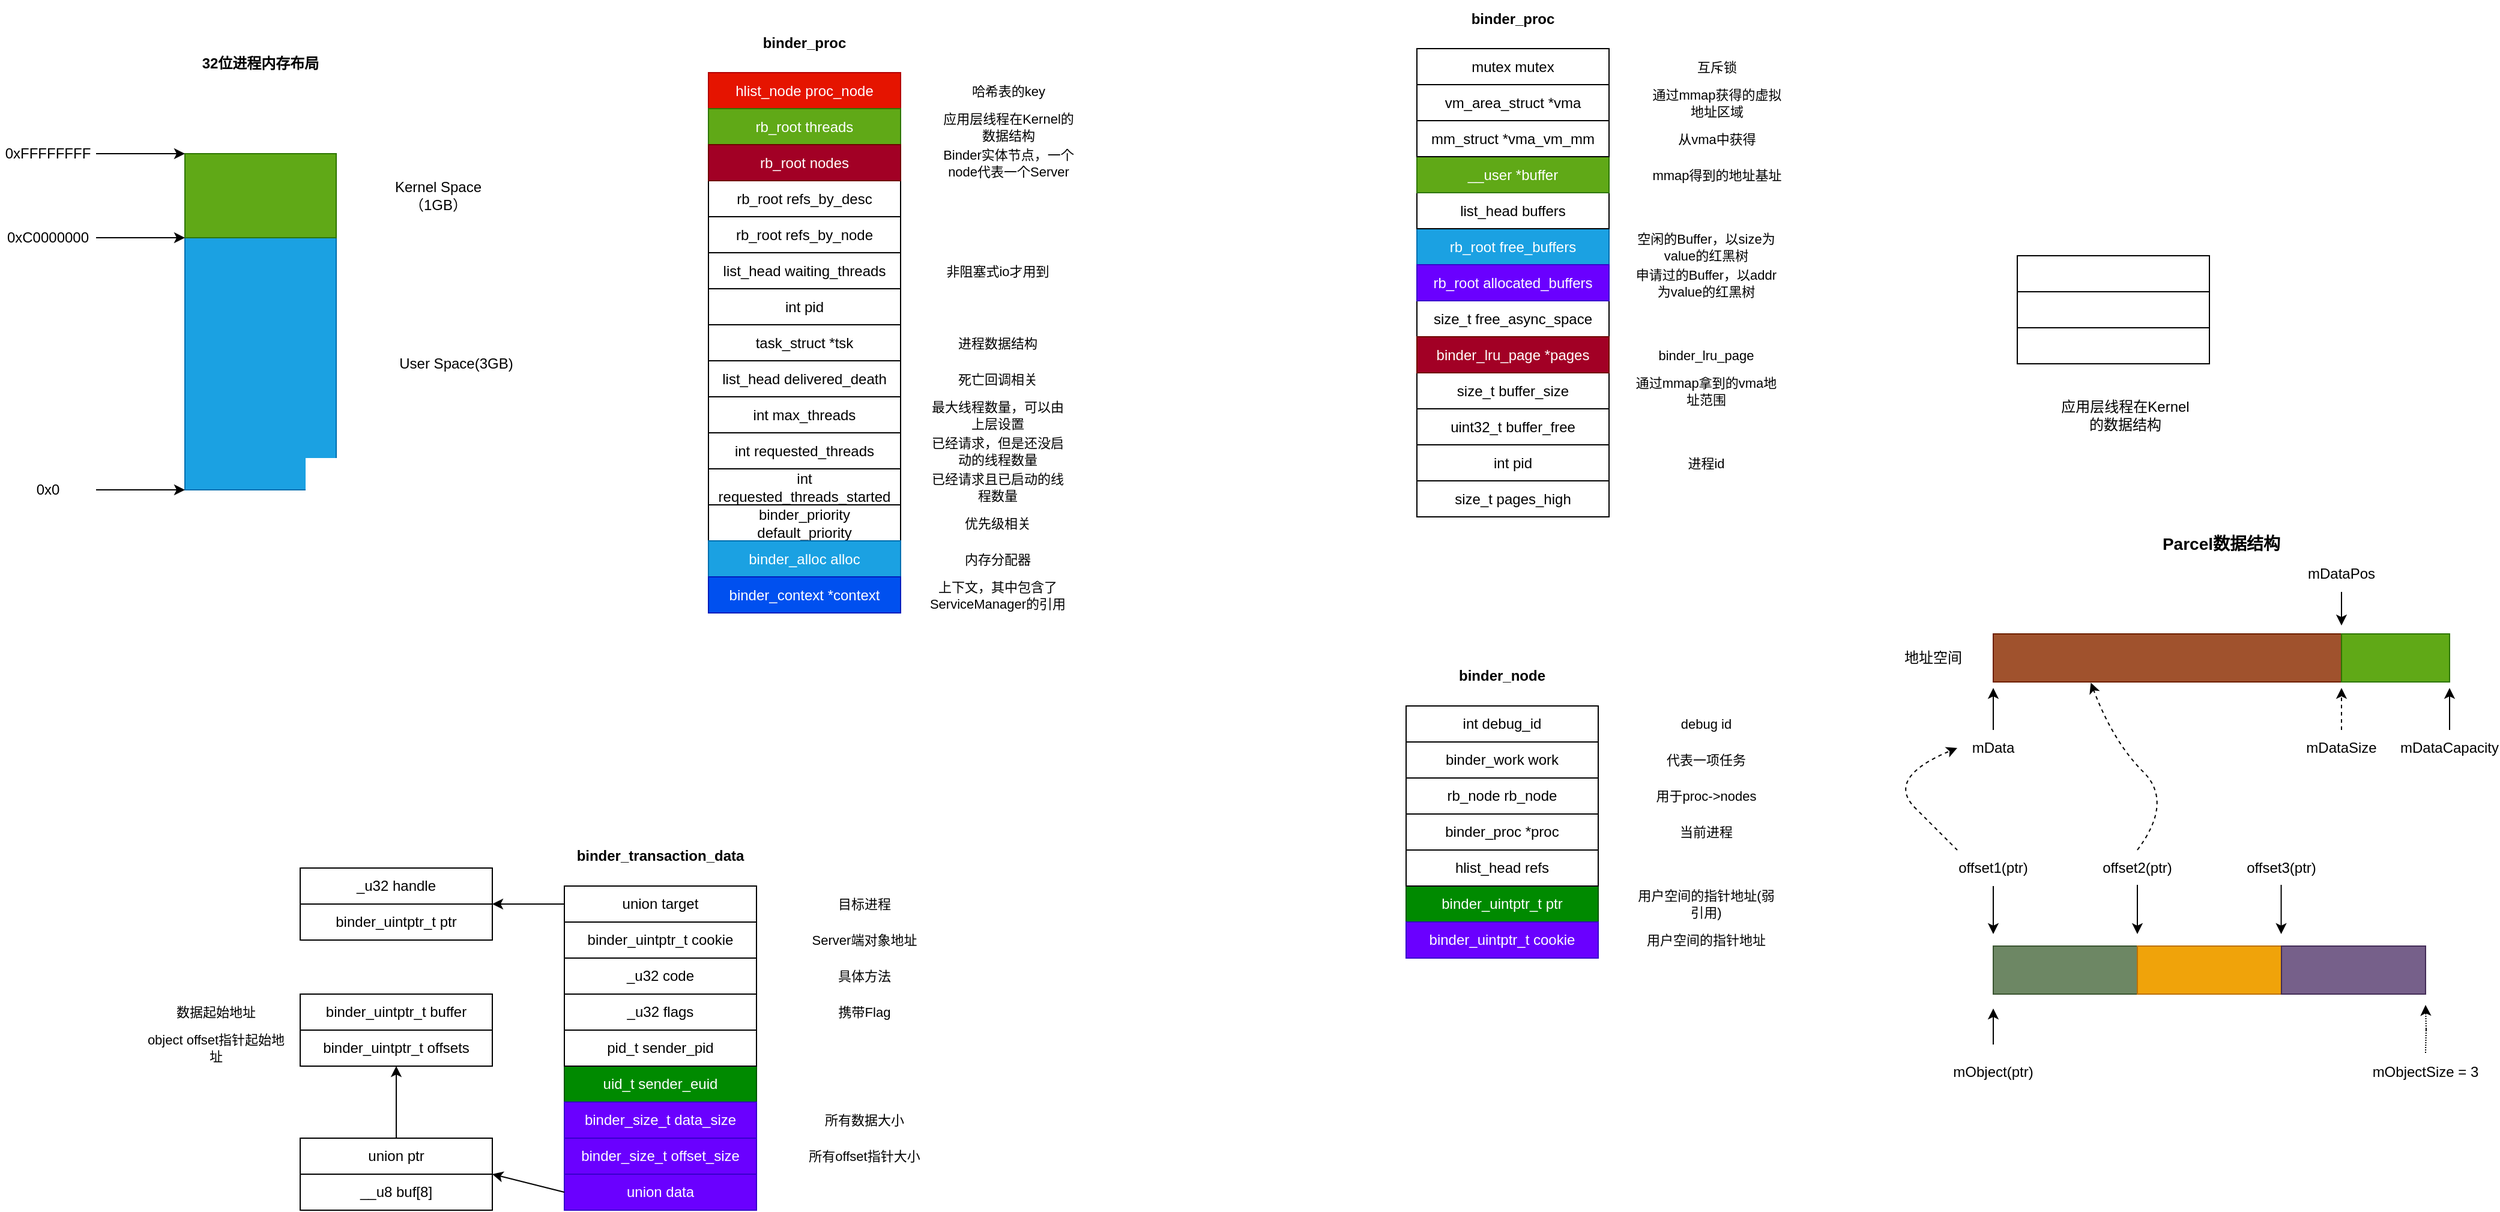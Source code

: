 <mxfile version="20.8.23" type="github">
  <diagram name="第 1 页" id="VdirA_TrU_qkNDLxWXSQ">
    <mxGraphModel dx="1302" dy="688" grid="1" gridSize="10" guides="1" tooltips="1" connect="1" arrows="1" fold="1" page="1" pageScale="1" pageWidth="827" pageHeight="1169" math="0" shadow="0">
      <root>
        <mxCell id="0" />
        <mxCell id="1" parent="0" />
        <mxCell id="vteoiXjWMdSy1sNOXZ3i-1" value="" style="rounded=0;whiteSpace=wrap;html=1;fillColor=#1ba1e2;fontColor=#ffffff;strokeColor=#006EAF;" parent="1" vertex="1">
          <mxGeometry x="294" y="290" width="126" height="210" as="geometry" />
        </mxCell>
        <mxCell id="vteoiXjWMdSy1sNOXZ3i-6" value="" style="rounded=0;whiteSpace=wrap;html=1;fillColor=#60a917;strokeColor=#2D7600;fontColor=#ffffff;" parent="1" vertex="1">
          <mxGeometry x="294" y="220" width="126" height="70" as="geometry" />
        </mxCell>
        <mxCell id="vteoiXjWMdSy1sNOXZ3i-7" value="0x0" style="text;html=1;strokeColor=none;fillColor=none;align=center;verticalAlign=middle;whiteSpace=wrap;rounded=0;" parent="1" vertex="1">
          <mxGeometry x="140" y="485" width="80" height="30" as="geometry" />
        </mxCell>
        <mxCell id="vteoiXjWMdSy1sNOXZ3i-8" value="0xFFFFFFFF" style="text;html=1;strokeColor=none;fillColor=none;align=center;verticalAlign=middle;whiteSpace=wrap;rounded=0;" parent="1" vertex="1">
          <mxGeometry x="140" y="205" width="80" height="30" as="geometry" />
        </mxCell>
        <mxCell id="vteoiXjWMdSy1sNOXZ3i-9" value="0xC0000000" style="text;html=1;strokeColor=none;fillColor=none;align=center;verticalAlign=middle;whiteSpace=wrap;rounded=0;" parent="1" vertex="1">
          <mxGeometry x="140" y="275" width="80" height="30" as="geometry" />
        </mxCell>
        <mxCell id="vteoiXjWMdSy1sNOXZ3i-11" value="" style="endArrow=classic;html=1;rounded=0;entryX=0;entryY=0;entryDx=0;entryDy=0;exitX=1;exitY=0.5;exitDx=0;exitDy=0;" parent="1" source="vteoiXjWMdSy1sNOXZ3i-8" target="vteoiXjWMdSy1sNOXZ3i-6" edge="1">
          <mxGeometry width="50" height="50" relative="1" as="geometry">
            <mxPoint x="240" y="270" as="sourcePoint" />
            <mxPoint x="290" y="220" as="targetPoint" />
          </mxGeometry>
        </mxCell>
        <mxCell id="vteoiXjWMdSy1sNOXZ3i-12" value="" style="endArrow=classic;html=1;rounded=0;entryX=0;entryY=1;entryDx=0;entryDy=0;exitX=1;exitY=0.5;exitDx=0;exitDy=0;" parent="1" source="vteoiXjWMdSy1sNOXZ3i-9" target="vteoiXjWMdSy1sNOXZ3i-6" edge="1">
          <mxGeometry width="50" height="50" relative="1" as="geometry">
            <mxPoint x="170" y="370" as="sourcePoint" />
            <mxPoint x="220" y="320" as="targetPoint" />
          </mxGeometry>
        </mxCell>
        <mxCell id="vteoiXjWMdSy1sNOXZ3i-13" value="" style="endArrow=classic;html=1;rounded=0;entryX=0;entryY=1;entryDx=0;entryDy=0;exitX=1;exitY=0.5;exitDx=0;exitDy=0;" parent="1" source="vteoiXjWMdSy1sNOXZ3i-7" target="vteoiXjWMdSy1sNOXZ3i-1" edge="1">
          <mxGeometry width="50" height="50" relative="1" as="geometry">
            <mxPoint x="230" y="300" as="sourcePoint" />
            <mxPoint x="304" y="300" as="targetPoint" />
          </mxGeometry>
        </mxCell>
        <mxCell id="vteoiXjWMdSy1sNOXZ3i-14" value="Kernel Space（1GB）" style="text;html=1;strokeColor=none;fillColor=none;align=center;verticalAlign=middle;whiteSpace=wrap;rounded=0;" parent="1" vertex="1">
          <mxGeometry x="460" y="240" width="90" height="30" as="geometry" />
        </mxCell>
        <mxCell id="vteoiXjWMdSy1sNOXZ3i-15" value="User Space(3GB)" style="text;html=1;strokeColor=none;fillColor=none;align=center;verticalAlign=middle;whiteSpace=wrap;rounded=0;" parent="1" vertex="1">
          <mxGeometry x="460" y="380" width="120" height="30" as="geometry" />
        </mxCell>
        <mxCell id="vteoiXjWMdSy1sNOXZ3i-16" value="32位进程内存布局" style="text;html=1;strokeColor=none;fillColor=none;align=center;verticalAlign=middle;whiteSpace=wrap;rounded=0;fontStyle=1" parent="1" vertex="1">
          <mxGeometry x="304" y="130" width="106" height="30" as="geometry" />
        </mxCell>
        <mxCell id="vteoiXjWMdSy1sNOXZ3i-18" value="hlist_node proc_node" style="rounded=0;whiteSpace=wrap;html=1;fillColor=#e51400;fontColor=#ffffff;strokeColor=#B20000;" parent="1" vertex="1">
          <mxGeometry x="730" y="152.5" width="160" height="30" as="geometry" />
        </mxCell>
        <mxCell id="vteoiXjWMdSy1sNOXZ3i-19" value="rb_root threads" style="rounded=0;whiteSpace=wrap;html=1;fillColor=#60a917;fontColor=#ffffff;strokeColor=#2D7600;" parent="1" vertex="1">
          <mxGeometry x="730" y="182.5" width="160" height="30" as="geometry" />
        </mxCell>
        <mxCell id="vteoiXjWMdSy1sNOXZ3i-23" value="list_head waiting_threads" style="rounded=0;whiteSpace=wrap;html=1;" parent="1" vertex="1">
          <mxGeometry x="730" y="302.5" width="160" height="30" as="geometry" />
        </mxCell>
        <mxCell id="vteoiXjWMdSy1sNOXZ3i-24" value="rb_root refs_by_node" style="rounded=0;whiteSpace=wrap;html=1;" parent="1" vertex="1">
          <mxGeometry x="730" y="272.5" width="160" height="30" as="geometry" />
        </mxCell>
        <mxCell id="vteoiXjWMdSy1sNOXZ3i-25" value="rb_root refs_by_desc" style="rounded=0;whiteSpace=wrap;html=1;" parent="1" vertex="1">
          <mxGeometry x="730" y="242.5" width="160" height="30" as="geometry" />
        </mxCell>
        <mxCell id="vteoiXjWMdSy1sNOXZ3i-26" value="rb_root nodes" style="rounded=0;whiteSpace=wrap;html=1;fillColor=#a20025;fontColor=#ffffff;strokeColor=#6F0000;" parent="1" vertex="1">
          <mxGeometry x="730" y="212.5" width="160" height="30" as="geometry" />
        </mxCell>
        <mxCell id="vteoiXjWMdSy1sNOXZ3i-40" value="task_struct *tsk" style="rounded=0;whiteSpace=wrap;html=1;" parent="1" vertex="1">
          <mxGeometry x="730" y="362.5" width="160" height="30" as="geometry" />
        </mxCell>
        <mxCell id="vteoiXjWMdSy1sNOXZ3i-41" value="int pid" style="rounded=0;whiteSpace=wrap;html=1;" parent="1" vertex="1">
          <mxGeometry x="730" y="332.5" width="160" height="30" as="geometry" />
        </mxCell>
        <mxCell id="vteoiXjWMdSy1sNOXZ3i-45" value="int max_threads" style="rounded=0;whiteSpace=wrap;html=1;" parent="1" vertex="1">
          <mxGeometry x="730" y="422.5" width="160" height="30" as="geometry" />
        </mxCell>
        <mxCell id="vteoiXjWMdSy1sNOXZ3i-46" value="int requested_threads" style="rounded=0;whiteSpace=wrap;html=1;" parent="1" vertex="1">
          <mxGeometry x="730" y="452.5" width="160" height="30" as="geometry" />
        </mxCell>
        <mxCell id="vteoiXjWMdSy1sNOXZ3i-47" value="list_head delivered_death" style="rounded=0;whiteSpace=wrap;html=1;" parent="1" vertex="1">
          <mxGeometry x="730" y="392.5" width="160" height="30" as="geometry" />
        </mxCell>
        <mxCell id="vteoiXjWMdSy1sNOXZ3i-48" value="binder_priority default_priority" style="rounded=0;whiteSpace=wrap;html=1;" parent="1" vertex="1">
          <mxGeometry x="730" y="512.5" width="160" height="30" as="geometry" />
        </mxCell>
        <mxCell id="vteoiXjWMdSy1sNOXZ3i-49" value="binder_alloc alloc" style="rounded=0;whiteSpace=wrap;html=1;fillColor=#1ba1e2;fontColor=#ffffff;strokeColor=#006EAF;" parent="1" vertex="1">
          <mxGeometry x="730" y="542.5" width="160" height="30" as="geometry" />
        </mxCell>
        <mxCell id="vteoiXjWMdSy1sNOXZ3i-50" value="int requested_threads_started" style="rounded=0;whiteSpace=wrap;html=1;" parent="1" vertex="1">
          <mxGeometry x="730" y="482.5" width="160" height="30" as="geometry" />
        </mxCell>
        <mxCell id="vteoiXjWMdSy1sNOXZ3i-54" value="" style="rounded=0;whiteSpace=wrap;html=1;" parent="1" vertex="1">
          <mxGeometry x="1820" y="335" width="160" height="30" as="geometry" />
        </mxCell>
        <mxCell id="vteoiXjWMdSy1sNOXZ3i-55" value="" style="rounded=0;whiteSpace=wrap;html=1;" parent="1" vertex="1">
          <mxGeometry x="1820" y="365" width="160" height="30" as="geometry" />
        </mxCell>
        <mxCell id="vteoiXjWMdSy1sNOXZ3i-56" value="" style="rounded=0;whiteSpace=wrap;html=1;" parent="1" vertex="1">
          <mxGeometry x="1820" y="305" width="160" height="30" as="geometry" />
        </mxCell>
        <mxCell id="vteoiXjWMdSy1sNOXZ3i-59" value="binder_context *context" style="rounded=0;whiteSpace=wrap;html=1;fillColor=#0050ef;fontColor=#ffffff;strokeColor=#001DBC;" parent="1" vertex="1">
          <mxGeometry x="730" y="572.5" width="160" height="30" as="geometry" />
        </mxCell>
        <mxCell id="vteoiXjWMdSy1sNOXZ3i-60" value="binder_proc" style="text;html=1;strokeColor=none;fillColor=none;align=center;verticalAlign=middle;whiteSpace=wrap;rounded=0;fontStyle=1" parent="1" vertex="1">
          <mxGeometry x="780" y="112.5" width="60" height="30" as="geometry" />
        </mxCell>
        <mxCell id="vteoiXjWMdSy1sNOXZ3i-61" value="哈希表的key" style="text;html=1;strokeColor=none;fillColor=none;align=center;verticalAlign=middle;whiteSpace=wrap;rounded=0;fontSize=11;" parent="1" vertex="1">
          <mxGeometry x="920" y="152.5" width="120" height="30" as="geometry" />
        </mxCell>
        <mxCell id="vteoiXjWMdSy1sNOXZ3i-63" value="应用层线程在Kernel的数据结构" style="text;html=1;strokeColor=none;fillColor=none;align=center;verticalAlign=middle;whiteSpace=wrap;rounded=0;fontSize=11;" parent="1" vertex="1">
          <mxGeometry x="920" y="182.5" width="120" height="30" as="geometry" />
        </mxCell>
        <mxCell id="vteoiXjWMdSy1sNOXZ3i-66" value="应用层线程在Kernel的数据结构" style="text;html=1;strokeColor=none;fillColor=none;align=center;verticalAlign=middle;whiteSpace=wrap;rounded=0;" parent="1" vertex="1">
          <mxGeometry x="1850" y="422.5" width="120" height="30" as="geometry" />
        </mxCell>
        <mxCell id="vteoiXjWMdSy1sNOXZ3i-67" value="Binder实体节点，一个node代表一个Server" style="text;html=1;strokeColor=none;fillColor=none;align=center;verticalAlign=middle;whiteSpace=wrap;rounded=0;fontSize=11;" parent="1" vertex="1">
          <mxGeometry x="920" y="212.5" width="120" height="30" as="geometry" />
        </mxCell>
        <mxCell id="vteoiXjWMdSy1sNOXZ3i-68" value="非阻塞式io才用到" style="text;html=1;strokeColor=none;fillColor=none;align=center;verticalAlign=middle;whiteSpace=wrap;rounded=0;fontSize=11;" parent="1" vertex="1">
          <mxGeometry x="911" y="302.5" width="120" height="30" as="geometry" />
        </mxCell>
        <mxCell id="vteoiXjWMdSy1sNOXZ3i-69" value="进程数据结构" style="text;html=1;strokeColor=none;fillColor=none;align=center;verticalAlign=middle;whiteSpace=wrap;rounded=0;fontSize=11;" parent="1" vertex="1">
          <mxGeometry x="911" y="362.5" width="120" height="30" as="geometry" />
        </mxCell>
        <mxCell id="vteoiXjWMdSy1sNOXZ3i-70" value="死亡回调相关" style="text;html=1;strokeColor=none;fillColor=none;align=center;verticalAlign=middle;whiteSpace=wrap;rounded=0;fontSize=11;" parent="1" vertex="1">
          <mxGeometry x="911" y="392.5" width="120" height="30" as="geometry" />
        </mxCell>
        <mxCell id="vteoiXjWMdSy1sNOXZ3i-71" value="最大线程数量，可以由上层设置" style="text;html=1;strokeColor=none;fillColor=none;align=center;verticalAlign=middle;whiteSpace=wrap;rounded=0;fontSize=11;" parent="1" vertex="1">
          <mxGeometry x="911" y="422.5" width="120" height="30" as="geometry" />
        </mxCell>
        <mxCell id="vteoiXjWMdSy1sNOXZ3i-73" value="已经请求且已启动的线程数量" style="text;html=1;strokeColor=none;fillColor=none;align=center;verticalAlign=middle;whiteSpace=wrap;rounded=0;fontSize=11;" parent="1" vertex="1">
          <mxGeometry x="911" y="482.5" width="120" height="30" as="geometry" />
        </mxCell>
        <mxCell id="vteoiXjWMdSy1sNOXZ3i-74" value="已经请求，但是还没启动的线程数量" style="text;html=1;strokeColor=none;fillColor=none;align=center;verticalAlign=middle;whiteSpace=wrap;rounded=0;fontSize=11;" parent="1" vertex="1">
          <mxGeometry x="911" y="452.5" width="120" height="30" as="geometry" />
        </mxCell>
        <mxCell id="vteoiXjWMdSy1sNOXZ3i-75" value="内存分配器" style="text;html=1;strokeColor=none;fillColor=none;align=center;verticalAlign=middle;whiteSpace=wrap;rounded=0;fontSize=11;" parent="1" vertex="1">
          <mxGeometry x="911" y="542.5" width="120" height="30" as="geometry" />
        </mxCell>
        <mxCell id="vteoiXjWMdSy1sNOXZ3i-76" value="优先级相关" style="text;html=1;strokeColor=none;fillColor=none;align=center;verticalAlign=middle;whiteSpace=wrap;rounded=0;fontSize=11;" parent="1" vertex="1">
          <mxGeometry x="911" y="512.5" width="120" height="30" as="geometry" />
        </mxCell>
        <mxCell id="vteoiXjWMdSy1sNOXZ3i-77" value="mutex mutex" style="rounded=0;whiteSpace=wrap;html=1;" parent="1" vertex="1">
          <mxGeometry x="1320" y="132.5" width="160" height="30" as="geometry" />
        </mxCell>
        <mxCell id="vteoiXjWMdSy1sNOXZ3i-78" value="vm_area_struct *vma" style="rounded=0;whiteSpace=wrap;html=1;" parent="1" vertex="1">
          <mxGeometry x="1320" y="162.5" width="160" height="30" as="geometry" />
        </mxCell>
        <mxCell id="vteoiXjWMdSy1sNOXZ3i-79" value="rb_root free_buffers" style="rounded=0;whiteSpace=wrap;html=1;fillColor=#1ba1e2;fontColor=#ffffff;strokeColor=#006EAF;" parent="1" vertex="1">
          <mxGeometry x="1320" y="282.5" width="160" height="30" as="geometry" />
        </mxCell>
        <mxCell id="vteoiXjWMdSy1sNOXZ3i-80" value="list_head buffers" style="rounded=0;whiteSpace=wrap;html=1;" parent="1" vertex="1">
          <mxGeometry x="1320" y="252.5" width="160" height="30" as="geometry" />
        </mxCell>
        <mxCell id="vteoiXjWMdSy1sNOXZ3i-81" value="__user *buffer" style="rounded=0;whiteSpace=wrap;html=1;fillColor=#60a917;fontColor=#ffffff;strokeColor=#2D7600;" parent="1" vertex="1">
          <mxGeometry x="1320" y="222.5" width="160" height="30" as="geometry" />
        </mxCell>
        <mxCell id="vteoiXjWMdSy1sNOXZ3i-82" value="mm_struct *vma_vm_mm" style="rounded=0;whiteSpace=wrap;html=1;" parent="1" vertex="1">
          <mxGeometry x="1320" y="192.5" width="160" height="30" as="geometry" />
        </mxCell>
        <mxCell id="vteoiXjWMdSy1sNOXZ3i-83" value="size_t free_async_space" style="rounded=0;whiteSpace=wrap;html=1;" parent="1" vertex="1">
          <mxGeometry x="1320" y="342.5" width="160" height="30" as="geometry" />
        </mxCell>
        <mxCell id="vteoiXjWMdSy1sNOXZ3i-84" value="rb_root allocated_buffers" style="rounded=0;whiteSpace=wrap;html=1;fillColor=#6a00ff;fontColor=#ffffff;strokeColor=#3700CC;" parent="1" vertex="1">
          <mxGeometry x="1320" y="312.5" width="160" height="30" as="geometry" />
        </mxCell>
        <mxCell id="vteoiXjWMdSy1sNOXZ3i-85" value="size_t buffer_size" style="rounded=0;whiteSpace=wrap;html=1;" parent="1" vertex="1">
          <mxGeometry x="1320" y="402.5" width="160" height="30" as="geometry" />
        </mxCell>
        <mxCell id="vteoiXjWMdSy1sNOXZ3i-86" value="uint32_t buffer_free" style="rounded=0;whiteSpace=wrap;html=1;" parent="1" vertex="1">
          <mxGeometry x="1320" y="432.5" width="160" height="30" as="geometry" />
        </mxCell>
        <mxCell id="vteoiXjWMdSy1sNOXZ3i-87" value="binder_lru_page *pages" style="rounded=0;whiteSpace=wrap;html=1;fillColor=#a20025;fontColor=#ffffff;strokeColor=#6F0000;" parent="1" vertex="1">
          <mxGeometry x="1320" y="372.5" width="160" height="30" as="geometry" />
        </mxCell>
        <mxCell id="vteoiXjWMdSy1sNOXZ3i-88" value="size_t pages_high" style="rounded=0;whiteSpace=wrap;html=1;" parent="1" vertex="1">
          <mxGeometry x="1320" y="492.5" width="160" height="30" as="geometry" />
        </mxCell>
        <mxCell id="vteoiXjWMdSy1sNOXZ3i-90" value="int pid" style="rounded=0;whiteSpace=wrap;html=1;" parent="1" vertex="1">
          <mxGeometry x="1320" y="462.5" width="160" height="30" as="geometry" />
        </mxCell>
        <mxCell id="vteoiXjWMdSy1sNOXZ3i-94" value="binder_proc" style="text;html=1;strokeColor=none;fillColor=none;align=center;verticalAlign=middle;whiteSpace=wrap;rounded=0;fontStyle=1" parent="1" vertex="1">
          <mxGeometry x="1370" y="92.5" width="60" height="30" as="geometry" />
        </mxCell>
        <mxCell id="vteoiXjWMdSy1sNOXZ3i-95" value="互斥锁" style="text;html=1;strokeColor=none;fillColor=none;align=center;verticalAlign=middle;whiteSpace=wrap;rounded=0;fontSize=11;" parent="1" vertex="1">
          <mxGeometry x="1510" y="132.5" width="120" height="30" as="geometry" />
        </mxCell>
        <mxCell id="vteoiXjWMdSy1sNOXZ3i-96" value="通过mmap获得的虚拟地址区域" style="text;html=1;strokeColor=none;fillColor=none;align=center;verticalAlign=middle;whiteSpace=wrap;rounded=0;fontSize=11;" parent="1" vertex="1">
          <mxGeometry x="1510" y="162.5" width="120" height="30" as="geometry" />
        </mxCell>
        <mxCell id="vteoiXjWMdSy1sNOXZ3i-97" value="从vma中获得" style="text;html=1;strokeColor=none;fillColor=none;align=center;verticalAlign=middle;whiteSpace=wrap;rounded=0;fontSize=11;" parent="1" vertex="1">
          <mxGeometry x="1510" y="192.5" width="120" height="30" as="geometry" />
        </mxCell>
        <mxCell id="vteoiXjWMdSy1sNOXZ3i-98" value="空闲的Buffer，以size为value的红黑树" style="text;html=1;strokeColor=none;fillColor=none;align=center;verticalAlign=middle;whiteSpace=wrap;rounded=0;fontSize=11;" parent="1" vertex="1">
          <mxGeometry x="1501" y="282.5" width="120" height="30" as="geometry" />
        </mxCell>
        <mxCell id="vteoiXjWMdSy1sNOXZ3i-100" value="binder_lru_page" style="text;html=1;strokeColor=none;fillColor=none;align=center;verticalAlign=middle;whiteSpace=wrap;rounded=0;fontSize=11;" parent="1" vertex="1">
          <mxGeometry x="1501" y="372.5" width="120" height="30" as="geometry" />
        </mxCell>
        <mxCell id="vteoiXjWMdSy1sNOXZ3i-101" value="通过mmap拿到的vma地址范围" style="text;html=1;strokeColor=none;fillColor=none;align=center;verticalAlign=middle;whiteSpace=wrap;rounded=0;fontSize=11;" parent="1" vertex="1">
          <mxGeometry x="1501" y="402.5" width="120" height="30" as="geometry" />
        </mxCell>
        <mxCell id="vteoiXjWMdSy1sNOXZ3i-102" value="进程id" style="text;html=1;strokeColor=none;fillColor=none;align=center;verticalAlign=middle;whiteSpace=wrap;rounded=0;fontSize=11;" parent="1" vertex="1">
          <mxGeometry x="1501" y="462.5" width="120" height="30" as="geometry" />
        </mxCell>
        <mxCell id="vteoiXjWMdSy1sNOXZ3i-106" value="上下文，其中包含了ServiceManager的引用" style="text;html=1;strokeColor=none;fillColor=none;align=center;verticalAlign=middle;whiteSpace=wrap;rounded=0;fontSize=11;" parent="1" vertex="1">
          <mxGeometry x="911" y="572.5" width="120" height="30" as="geometry" />
        </mxCell>
        <mxCell id="RzsHH43f9S2p3S7kqBoZ-1" value="mmap得到的地址基址" style="text;html=1;strokeColor=none;fillColor=none;align=center;verticalAlign=middle;whiteSpace=wrap;rounded=0;fontSize=11;" parent="1" vertex="1">
          <mxGeometry x="1510" y="222.5" width="120" height="30" as="geometry" />
        </mxCell>
        <mxCell id="RzsHH43f9S2p3S7kqBoZ-3" value="申请过的Buffer，以addr为value的红黑树" style="text;html=1;strokeColor=none;fillColor=none;align=center;verticalAlign=middle;whiteSpace=wrap;rounded=0;fontSize=11;" parent="1" vertex="1">
          <mxGeometry x="1501" y="312.5" width="120" height="30" as="geometry" />
        </mxCell>
        <mxCell id="tr5PVfJq4yvQoW6cfHFi-1" value="int debug_id" style="rounded=0;whiteSpace=wrap;html=1;" vertex="1" parent="1">
          <mxGeometry x="1311" y="680" width="160" height="30" as="geometry" />
        </mxCell>
        <mxCell id="tr5PVfJq4yvQoW6cfHFi-2" value="binder_work work" style="rounded=0;whiteSpace=wrap;html=1;" vertex="1" parent="1">
          <mxGeometry x="1311" y="710" width="160" height="30" as="geometry" />
        </mxCell>
        <mxCell id="tr5PVfJq4yvQoW6cfHFi-3" value="binder_uintptr_t ptr" style="rounded=0;whiteSpace=wrap;html=1;fillColor=#008a00;fontColor=#ffffff;strokeColor=#005700;" vertex="1" parent="1">
          <mxGeometry x="1311" y="830" width="160" height="30" as="geometry" />
        </mxCell>
        <mxCell id="tr5PVfJq4yvQoW6cfHFi-4" value="hlist_head refs" style="rounded=0;whiteSpace=wrap;html=1;" vertex="1" parent="1">
          <mxGeometry x="1311" y="800" width="160" height="30" as="geometry" />
        </mxCell>
        <mxCell id="tr5PVfJq4yvQoW6cfHFi-5" value="binder_proc *proc" style="rounded=0;whiteSpace=wrap;html=1;" vertex="1" parent="1">
          <mxGeometry x="1311" y="770" width="160" height="30" as="geometry" />
        </mxCell>
        <mxCell id="tr5PVfJq4yvQoW6cfHFi-6" value="rb_node rb_node" style="rounded=0;whiteSpace=wrap;html=1;" vertex="1" parent="1">
          <mxGeometry x="1311" y="740" width="160" height="30" as="geometry" />
        </mxCell>
        <mxCell id="tr5PVfJq4yvQoW6cfHFi-8" value="binder_uintptr_t cookie" style="rounded=0;whiteSpace=wrap;html=1;fillColor=#6a00ff;fontColor=#ffffff;strokeColor=#3700CC;" vertex="1" parent="1">
          <mxGeometry x="1311" y="860" width="160" height="30" as="geometry" />
        </mxCell>
        <mxCell id="tr5PVfJq4yvQoW6cfHFi-14" value="&lt;div&gt;binder_node&lt;/div&gt;" style="text;html=1;strokeColor=none;fillColor=none;align=center;verticalAlign=middle;whiteSpace=wrap;rounded=0;fontStyle=1" vertex="1" parent="1">
          <mxGeometry x="1361" y="640" width="60" height="30" as="geometry" />
        </mxCell>
        <mxCell id="tr5PVfJq4yvQoW6cfHFi-15" value="debug id" style="text;html=1;strokeColor=none;fillColor=none;align=center;verticalAlign=middle;whiteSpace=wrap;rounded=0;fontSize=11;" vertex="1" parent="1">
          <mxGeometry x="1501" y="680" width="120" height="30" as="geometry" />
        </mxCell>
        <mxCell id="tr5PVfJq4yvQoW6cfHFi-16" value="代表一项任务" style="text;html=1;strokeColor=none;fillColor=none;align=center;verticalAlign=middle;whiteSpace=wrap;rounded=0;fontSize=11;" vertex="1" parent="1">
          <mxGeometry x="1501" y="710" width="120" height="30" as="geometry" />
        </mxCell>
        <mxCell id="tr5PVfJq4yvQoW6cfHFi-17" value="用于proc-&amp;gt;nodes" style="text;html=1;strokeColor=none;fillColor=none;align=center;verticalAlign=middle;whiteSpace=wrap;rounded=0;fontSize=11;" vertex="1" parent="1">
          <mxGeometry x="1501" y="740" width="120" height="30" as="geometry" />
        </mxCell>
        <mxCell id="tr5PVfJq4yvQoW6cfHFi-22" value="当前进程" style="text;html=1;strokeColor=none;fillColor=none;align=center;verticalAlign=middle;whiteSpace=wrap;rounded=0;fontSize=11;" vertex="1" parent="1">
          <mxGeometry x="1501" y="770" width="120" height="30" as="geometry" />
        </mxCell>
        <mxCell id="tr5PVfJq4yvQoW6cfHFi-28" value="用户空间的指针地址(弱引用)" style="text;html=1;strokeColor=none;fillColor=none;align=center;verticalAlign=middle;whiteSpace=wrap;rounded=0;fontSize=11;" vertex="1" parent="1">
          <mxGeometry x="1501" y="830" width="120" height="30" as="geometry" />
        </mxCell>
        <mxCell id="tr5PVfJq4yvQoW6cfHFi-30" value="用户空间的指针地址" style="text;html=1;strokeColor=none;fillColor=none;align=center;verticalAlign=middle;whiteSpace=wrap;rounded=0;fontSize=11;" vertex="1" parent="1">
          <mxGeometry x="1501" y="860" width="120" height="30" as="geometry" />
        </mxCell>
        <mxCell id="tr5PVfJq4yvQoW6cfHFi-31" value="" style="rounded=0;whiteSpace=wrap;html=1;fillColor=#a0522d;fontColor=#ffffff;strokeColor=#6D1F00;" vertex="1" parent="1">
          <mxGeometry x="1800" y="620" width="290" height="40" as="geometry" />
        </mxCell>
        <mxCell id="tr5PVfJq4yvQoW6cfHFi-32" value="" style="rounded=0;whiteSpace=wrap;html=1;fillColor=#6d8764;fontColor=#ffffff;strokeColor=#3A5431;" vertex="1" parent="1">
          <mxGeometry x="1800" y="880" width="120" height="40" as="geometry" />
        </mxCell>
        <mxCell id="tr5PVfJq4yvQoW6cfHFi-33" value="" style="rounded=0;whiteSpace=wrap;html=1;fillColor=#60a917;fontColor=#ffffff;strokeColor=#2D7600;" vertex="1" parent="1">
          <mxGeometry x="2090" y="620" width="90" height="40" as="geometry" />
        </mxCell>
        <mxCell id="tr5PVfJq4yvQoW6cfHFi-34" value="" style="rounded=0;whiteSpace=wrap;html=1;fillColor=#f0a30a;fontColor=#000000;strokeColor=#BD7000;" vertex="1" parent="1">
          <mxGeometry x="1920" y="880" width="120" height="40" as="geometry" />
        </mxCell>
        <mxCell id="tr5PVfJq4yvQoW6cfHFi-35" value="" style="rounded=0;whiteSpace=wrap;html=1;fillColor=#76608a;fontColor=#ffffff;strokeColor=#432D57;" vertex="1" parent="1">
          <mxGeometry x="2040" y="880" width="120" height="40" as="geometry" />
        </mxCell>
        <mxCell id="tr5PVfJq4yvQoW6cfHFi-37" value="mObject(ptr)" style="text;html=1;strokeColor=none;fillColor=none;align=center;verticalAlign=middle;whiteSpace=wrap;rounded=0;" vertex="1" parent="1">
          <mxGeometry x="1770" y="970" width="60" height="30" as="geometry" />
        </mxCell>
        <mxCell id="tr5PVfJq4yvQoW6cfHFi-38" value="" style="endArrow=classic;html=1;rounded=0;exitX=0.5;exitY=0;exitDx=0;exitDy=0;" edge="1" parent="1">
          <mxGeometry width="50" height="50" relative="1" as="geometry">
            <mxPoint x="1800" y="962" as="sourcePoint" />
            <mxPoint x="1800" y="932" as="targetPoint" />
          </mxGeometry>
        </mxCell>
        <mxCell id="tr5PVfJq4yvQoW6cfHFi-39" value="offset1(ptr)" style="text;html=1;strokeColor=none;fillColor=none;align=center;verticalAlign=middle;whiteSpace=wrap;rounded=0;" vertex="1" parent="1">
          <mxGeometry x="1770" y="800" width="60" height="30" as="geometry" />
        </mxCell>
        <mxCell id="tr5PVfJq4yvQoW6cfHFi-41" value="offset2(ptr)" style="text;html=1;strokeColor=none;fillColor=none;align=center;verticalAlign=middle;whiteSpace=wrap;rounded=0;" vertex="1" parent="1">
          <mxGeometry x="1890" y="800" width="60" height="30" as="geometry" />
        </mxCell>
        <mxCell id="tr5PVfJq4yvQoW6cfHFi-42" value="offset3(ptr)" style="text;html=1;strokeColor=none;fillColor=none;align=center;verticalAlign=middle;whiteSpace=wrap;rounded=0;" vertex="1" parent="1">
          <mxGeometry x="2010" y="800" width="60" height="30" as="geometry" />
        </mxCell>
        <mxCell id="tr5PVfJq4yvQoW6cfHFi-45" value="" style="endArrow=classic;html=1;rounded=0;exitX=0.5;exitY=1;exitDx=0;exitDy=0;entryX=0;entryY=0;entryDx=0;entryDy=0;" edge="1" parent="1" source="tr5PVfJq4yvQoW6cfHFi-39">
          <mxGeometry width="50" height="50" relative="1" as="geometry">
            <mxPoint x="1800" y="820" as="sourcePoint" />
            <mxPoint x="1800" y="870" as="targetPoint" />
          </mxGeometry>
        </mxCell>
        <mxCell id="tr5PVfJq4yvQoW6cfHFi-46" value="" style="endArrow=classic;html=1;rounded=0;exitX=0.5;exitY=1;exitDx=0;exitDy=0;entryX=1;entryY=0;entryDx=0;entryDy=0;" edge="1" parent="1">
          <mxGeometry width="50" height="50" relative="1" as="geometry">
            <mxPoint x="1920" y="829.0" as="sourcePoint" />
            <mxPoint x="1920" y="870" as="targetPoint" />
          </mxGeometry>
        </mxCell>
        <mxCell id="tr5PVfJq4yvQoW6cfHFi-47" value="" style="endArrow=classic;html=1;rounded=0;exitX=0.5;exitY=1;exitDx=0;exitDy=0;entryX=1;entryY=0;entryDx=0;entryDy=0;" edge="1" parent="1">
          <mxGeometry width="50" height="50" relative="1" as="geometry">
            <mxPoint x="2039.77" y="829.0" as="sourcePoint" />
            <mxPoint x="2039.77" y="870" as="targetPoint" />
          </mxGeometry>
        </mxCell>
        <mxCell id="tr5PVfJq4yvQoW6cfHFi-51" style="edgeStyle=orthogonalEdgeStyle;rounded=0;orthogonalLoop=1;jettySize=auto;html=1;entryX=0;entryY=0;entryDx=0;entryDy=0;exitX=0.5;exitY=1;exitDx=0;exitDy=0;" edge="1" parent="1" source="tr5PVfJq4yvQoW6cfHFi-48">
          <mxGeometry relative="1" as="geometry">
            <mxPoint x="2090" y="580" as="sourcePoint" />
            <mxPoint x="2090" y="613" as="targetPoint" />
          </mxGeometry>
        </mxCell>
        <mxCell id="tr5PVfJq4yvQoW6cfHFi-48" value="mDataPos" style="text;html=1;strokeColor=none;fillColor=none;align=center;verticalAlign=middle;whiteSpace=wrap;rounded=0;" vertex="1" parent="1">
          <mxGeometry x="2060" y="555" width="60" height="30" as="geometry" />
        </mxCell>
        <mxCell id="tr5PVfJq4yvQoW6cfHFi-49" value="mData" style="text;html=1;strokeColor=none;fillColor=none;align=center;verticalAlign=middle;whiteSpace=wrap;rounded=0;" vertex="1" parent="1">
          <mxGeometry x="1770" y="700" width="60" height="30" as="geometry" />
        </mxCell>
        <mxCell id="tr5PVfJq4yvQoW6cfHFi-50" value="" style="endArrow=classic;html=1;rounded=0;entryX=0;entryY=1;entryDx=0;entryDy=0;exitX=0.5;exitY=0;exitDx=0;exitDy=0;" edge="1" parent="1" source="tr5PVfJq4yvQoW6cfHFi-49">
          <mxGeometry width="50" height="50" relative="1" as="geometry">
            <mxPoint x="1800" y="705" as="sourcePoint" />
            <mxPoint x="1800" y="665" as="targetPoint" />
          </mxGeometry>
        </mxCell>
        <mxCell id="tr5PVfJq4yvQoW6cfHFi-52" value="mDataCapacity" style="text;html=1;strokeColor=none;fillColor=none;align=center;verticalAlign=middle;whiteSpace=wrap;rounded=0;" vertex="1" parent="1">
          <mxGeometry x="2150" y="700" width="60" height="30" as="geometry" />
        </mxCell>
        <mxCell id="tr5PVfJq4yvQoW6cfHFi-54" value="" style="endArrow=classic;html=1;rounded=0;entryX=1;entryY=1;entryDx=0;entryDy=0;exitX=0.5;exitY=0;exitDx=0;exitDy=0;" edge="1" parent="1" source="tr5PVfJq4yvQoW6cfHFi-52">
          <mxGeometry width="50" height="50" relative="1" as="geometry">
            <mxPoint x="2180" y="705" as="sourcePoint" />
            <mxPoint x="2180" y="665" as="targetPoint" />
          </mxGeometry>
        </mxCell>
        <mxCell id="tr5PVfJq4yvQoW6cfHFi-55" value="mDataSize" style="text;html=1;strokeColor=none;fillColor=none;align=center;verticalAlign=middle;whiteSpace=wrap;rounded=0;" vertex="1" parent="1">
          <mxGeometry x="2060" y="700" width="60" height="30" as="geometry" />
        </mxCell>
        <mxCell id="tr5PVfJq4yvQoW6cfHFi-56" value="" style="endArrow=classic;html=1;rounded=0;entryX=0;entryY=1;entryDx=0;entryDy=0;exitX=0.5;exitY=0;exitDx=0;exitDy=0;dashed=1;" edge="1" parent="1" source="tr5PVfJq4yvQoW6cfHFi-55">
          <mxGeometry width="50" height="50" relative="1" as="geometry">
            <mxPoint x="2090" y="705" as="sourcePoint" />
            <mxPoint x="2090" y="665" as="targetPoint" />
          </mxGeometry>
        </mxCell>
        <mxCell id="tr5PVfJq4yvQoW6cfHFi-58" value="" style="curved=1;endArrow=classic;html=1;rounded=0;dashed=1;exitX=0;exitY=0;exitDx=0;exitDy=0;entryX=0;entryY=0.5;entryDx=0;entryDy=0;" edge="1" parent="1" source="tr5PVfJq4yvQoW6cfHFi-39" target="tr5PVfJq4yvQoW6cfHFi-49">
          <mxGeometry width="50" height="50" relative="1" as="geometry">
            <mxPoint x="1750" y="800" as="sourcePoint" />
            <mxPoint x="1760" y="740" as="targetPoint" />
            <Array as="points">
              <mxPoint x="1760" y="790" />
              <mxPoint x="1710" y="740" />
            </Array>
          </mxGeometry>
        </mxCell>
        <mxCell id="tr5PVfJq4yvQoW6cfHFi-59" value="" style="curved=1;endArrow=classic;html=1;rounded=0;dashed=1;exitX=0.5;exitY=0;exitDx=0;exitDy=0;entryX=0.28;entryY=1.015;entryDx=0;entryDy=0;entryPerimeter=0;" edge="1" parent="1" source="tr5PVfJq4yvQoW6cfHFi-41" target="tr5PVfJq4yvQoW6cfHFi-31">
          <mxGeometry width="50" height="50" relative="1" as="geometry">
            <mxPoint x="1900" y="760" as="sourcePoint" />
            <mxPoint x="1950" y="710" as="targetPoint" />
            <Array as="points">
              <mxPoint x="1950" y="760" />
              <mxPoint x="1900" y="710" />
            </Array>
          </mxGeometry>
        </mxCell>
        <mxCell id="tr5PVfJq4yvQoW6cfHFi-61" value="地址空间" style="text;html=1;strokeColor=none;fillColor=none;align=center;verticalAlign=middle;whiteSpace=wrap;rounded=0;" vertex="1" parent="1">
          <mxGeometry x="1720" y="625" width="60" height="30" as="geometry" />
        </mxCell>
        <mxCell id="tr5PVfJq4yvQoW6cfHFi-64" style="edgeStyle=orthogonalEdgeStyle;rounded=0;orthogonalLoop=1;jettySize=auto;html=1;exitX=0.5;exitY=0;exitDx=0;exitDy=0;dashed=1;dashPattern=1 1;" edge="1" parent="1">
          <mxGeometry relative="1" as="geometry">
            <mxPoint x="2160" y="929" as="targetPoint" />
            <mxPoint x="2160" y="969" as="sourcePoint" />
          </mxGeometry>
        </mxCell>
        <mxCell id="tr5PVfJq4yvQoW6cfHFi-63" value="mObjectSize = 3" style="text;html=1;strokeColor=none;fillColor=none;align=center;verticalAlign=middle;whiteSpace=wrap;rounded=0;" vertex="1" parent="1">
          <mxGeometry x="2110" y="970" width="100" height="30" as="geometry" />
        </mxCell>
        <mxCell id="tr5PVfJq4yvQoW6cfHFi-65" value="Parcel数据结构" style="text;html=1;strokeColor=none;fillColor=none;align=center;verticalAlign=middle;whiteSpace=wrap;rounded=0;fontSize=14;fontStyle=1" vertex="1" parent="1">
          <mxGeometry x="1930" y="530" width="120" height="30" as="geometry" />
        </mxCell>
        <mxCell id="tr5PVfJq4yvQoW6cfHFi-66" value="union target" style="rounded=0;whiteSpace=wrap;html=1;" vertex="1" parent="1">
          <mxGeometry x="610" y="830" width="160" height="30" as="geometry" />
        </mxCell>
        <mxCell id="tr5PVfJq4yvQoW6cfHFi-67" value="binder_uintptr_t cookie" style="rounded=0;whiteSpace=wrap;html=1;" vertex="1" parent="1">
          <mxGeometry x="610" y="860" width="160" height="30" as="geometry" />
        </mxCell>
        <mxCell id="tr5PVfJq4yvQoW6cfHFi-68" value="uid_t sender_euid" style="rounded=0;whiteSpace=wrap;html=1;fillColor=#008a00;fontColor=#ffffff;strokeColor=#005700;" vertex="1" parent="1">
          <mxGeometry x="610" y="980" width="160" height="30" as="geometry" />
        </mxCell>
        <mxCell id="tr5PVfJq4yvQoW6cfHFi-69" value="pid_t sender_pid" style="rounded=0;whiteSpace=wrap;html=1;" vertex="1" parent="1">
          <mxGeometry x="610" y="950" width="160" height="30" as="geometry" />
        </mxCell>
        <mxCell id="tr5PVfJq4yvQoW6cfHFi-70" value="_u32 flags" style="rounded=0;whiteSpace=wrap;html=1;" vertex="1" parent="1">
          <mxGeometry x="610" y="920" width="160" height="30" as="geometry" />
        </mxCell>
        <mxCell id="tr5PVfJq4yvQoW6cfHFi-71" value="_u32 code" style="rounded=0;whiteSpace=wrap;html=1;" vertex="1" parent="1">
          <mxGeometry x="610" y="890" width="160" height="30" as="geometry" />
        </mxCell>
        <mxCell id="tr5PVfJq4yvQoW6cfHFi-72" value="binder_size_t data_size" style="rounded=0;whiteSpace=wrap;html=1;fillColor=#6a00ff;fontColor=#ffffff;strokeColor=#3700CC;" vertex="1" parent="1">
          <mxGeometry x="610" y="1010" width="160" height="30" as="geometry" />
        </mxCell>
        <mxCell id="tr5PVfJq4yvQoW6cfHFi-73" value="binder_transaction_data" style="text;html=1;strokeColor=none;fillColor=none;align=center;verticalAlign=middle;whiteSpace=wrap;rounded=0;fontStyle=1" vertex="1" parent="1">
          <mxGeometry x="660" y="790" width="60" height="30" as="geometry" />
        </mxCell>
        <mxCell id="tr5PVfJq4yvQoW6cfHFi-74" value="目标进程" style="text;html=1;strokeColor=none;fillColor=none;align=center;verticalAlign=middle;whiteSpace=wrap;rounded=0;fontSize=11;" vertex="1" parent="1">
          <mxGeometry x="800" y="830" width="120" height="30" as="geometry" />
        </mxCell>
        <mxCell id="tr5PVfJq4yvQoW6cfHFi-75" value="Server端对象地址" style="text;html=1;strokeColor=none;fillColor=none;align=center;verticalAlign=middle;whiteSpace=wrap;rounded=0;fontSize=11;" vertex="1" parent="1">
          <mxGeometry x="800" y="860" width="120" height="30" as="geometry" />
        </mxCell>
        <mxCell id="tr5PVfJq4yvQoW6cfHFi-76" value="具体方法" style="text;html=1;strokeColor=none;fillColor=none;align=center;verticalAlign=middle;whiteSpace=wrap;rounded=0;fontSize=11;" vertex="1" parent="1">
          <mxGeometry x="800" y="890" width="120" height="30" as="geometry" />
        </mxCell>
        <mxCell id="tr5PVfJq4yvQoW6cfHFi-77" value="携带Flag" style="text;html=1;strokeColor=none;fillColor=none;align=center;verticalAlign=middle;whiteSpace=wrap;rounded=0;fontSize=11;" vertex="1" parent="1">
          <mxGeometry x="800" y="920" width="120" height="30" as="geometry" />
        </mxCell>
        <mxCell id="tr5PVfJq4yvQoW6cfHFi-78" value="所有offset指针大小" style="text;html=1;strokeColor=none;fillColor=none;align=center;verticalAlign=middle;whiteSpace=wrap;rounded=0;fontSize=11;" vertex="1" parent="1">
          <mxGeometry x="800" y="1040" width="120" height="30" as="geometry" />
        </mxCell>
        <mxCell id="tr5PVfJq4yvQoW6cfHFi-79" value="所有数据大小" style="text;html=1;strokeColor=none;fillColor=none;align=center;verticalAlign=middle;whiteSpace=wrap;rounded=0;fontSize=11;" vertex="1" parent="1">
          <mxGeometry x="800" y="1010" width="120" height="30" as="geometry" />
        </mxCell>
        <mxCell id="tr5PVfJq4yvQoW6cfHFi-80" value="binder_size_t offset_size" style="rounded=0;whiteSpace=wrap;html=1;fillColor=#6a00ff;fontColor=#ffffff;strokeColor=#3700CC;" vertex="1" parent="1">
          <mxGeometry x="610" y="1040" width="160" height="30" as="geometry" />
        </mxCell>
        <mxCell id="tr5PVfJq4yvQoW6cfHFi-81" value="union data" style="rounded=0;whiteSpace=wrap;html=1;fillColor=#6a00ff;fontColor=#ffffff;strokeColor=#3700CC;" vertex="1" parent="1">
          <mxGeometry x="610" y="1070" width="160" height="30" as="geometry" />
        </mxCell>
        <mxCell id="tr5PVfJq4yvQoW6cfHFi-82" value="binder_uintptr_t ptr" style="rounded=0;whiteSpace=wrap;html=1;" vertex="1" parent="1">
          <mxGeometry x="390" y="845" width="160" height="30" as="geometry" />
        </mxCell>
        <mxCell id="tr5PVfJq4yvQoW6cfHFi-83" value="_u32 handle" style="rounded=0;whiteSpace=wrap;html=1;" vertex="1" parent="1">
          <mxGeometry x="390" y="815" width="160" height="30" as="geometry" />
        </mxCell>
        <mxCell id="tr5PVfJq4yvQoW6cfHFi-85" value="binder_uintptr_t offsets" style="rounded=0;whiteSpace=wrap;html=1;" vertex="1" parent="1">
          <mxGeometry x="390" y="950" width="160" height="30" as="geometry" />
        </mxCell>
        <mxCell id="tr5PVfJq4yvQoW6cfHFi-86" value="binder_uintptr_t buffer" style="rounded=0;whiteSpace=wrap;html=1;" vertex="1" parent="1">
          <mxGeometry x="390" y="920" width="160" height="30" as="geometry" />
        </mxCell>
        <mxCell id="tr5PVfJq4yvQoW6cfHFi-90" value="__u8 buf[8]" style="rounded=0;whiteSpace=wrap;html=1;" vertex="1" parent="1">
          <mxGeometry x="390" y="1070" width="160" height="30" as="geometry" />
        </mxCell>
        <mxCell id="tr5PVfJq4yvQoW6cfHFi-95" style="edgeStyle=orthogonalEdgeStyle;rounded=0;orthogonalLoop=1;jettySize=auto;html=1;exitX=0.5;exitY=0;exitDx=0;exitDy=0;entryX=0.5;entryY=1;entryDx=0;entryDy=0;fontSize=14;" edge="1" parent="1" source="tr5PVfJq4yvQoW6cfHFi-91" target="tr5PVfJq4yvQoW6cfHFi-85">
          <mxGeometry relative="1" as="geometry" />
        </mxCell>
        <mxCell id="tr5PVfJq4yvQoW6cfHFi-91" value="union ptr" style="rounded=0;whiteSpace=wrap;html=1;" vertex="1" parent="1">
          <mxGeometry x="390" y="1040" width="160" height="30" as="geometry" />
        </mxCell>
        <mxCell id="tr5PVfJq4yvQoW6cfHFi-93" value="" style="endArrow=classic;html=1;rounded=0;fontSize=14;exitX=0;exitY=0.5;exitDx=0;exitDy=0;entryX=1;entryY=0;entryDx=0;entryDy=0;" edge="1" parent="1" source="tr5PVfJq4yvQoW6cfHFi-66" target="tr5PVfJq4yvQoW6cfHFi-82">
          <mxGeometry width="50" height="50" relative="1" as="geometry">
            <mxPoint x="200" y="930" as="sourcePoint" />
            <mxPoint x="250" y="880" as="targetPoint" />
          </mxGeometry>
        </mxCell>
        <mxCell id="tr5PVfJq4yvQoW6cfHFi-94" value="" style="endArrow=classic;html=1;rounded=0;fontSize=14;exitX=0;exitY=0.5;exitDx=0;exitDy=0;entryX=1;entryY=0;entryDx=0;entryDy=0;" edge="1" parent="1" source="tr5PVfJq4yvQoW6cfHFi-81" target="tr5PVfJq4yvQoW6cfHFi-90">
          <mxGeometry width="50" height="50" relative="1" as="geometry">
            <mxPoint x="200" y="1120" as="sourcePoint" />
            <mxPoint x="250" y="1070" as="targetPoint" />
          </mxGeometry>
        </mxCell>
        <mxCell id="tr5PVfJq4yvQoW6cfHFi-97" value="数据起始地址" style="text;html=1;strokeColor=none;fillColor=none;align=center;verticalAlign=middle;whiteSpace=wrap;rounded=0;fontSize=11;" vertex="1" parent="1">
          <mxGeometry x="260" y="920" width="120" height="30" as="geometry" />
        </mxCell>
        <mxCell id="tr5PVfJq4yvQoW6cfHFi-98" value="object offset指针起始地址" style="text;html=1;strokeColor=none;fillColor=none;align=center;verticalAlign=middle;whiteSpace=wrap;rounded=0;fontSize=11;" vertex="1" parent="1">
          <mxGeometry x="260" y="950" width="120" height="30" as="geometry" />
        </mxCell>
      </root>
    </mxGraphModel>
  </diagram>
</mxfile>
